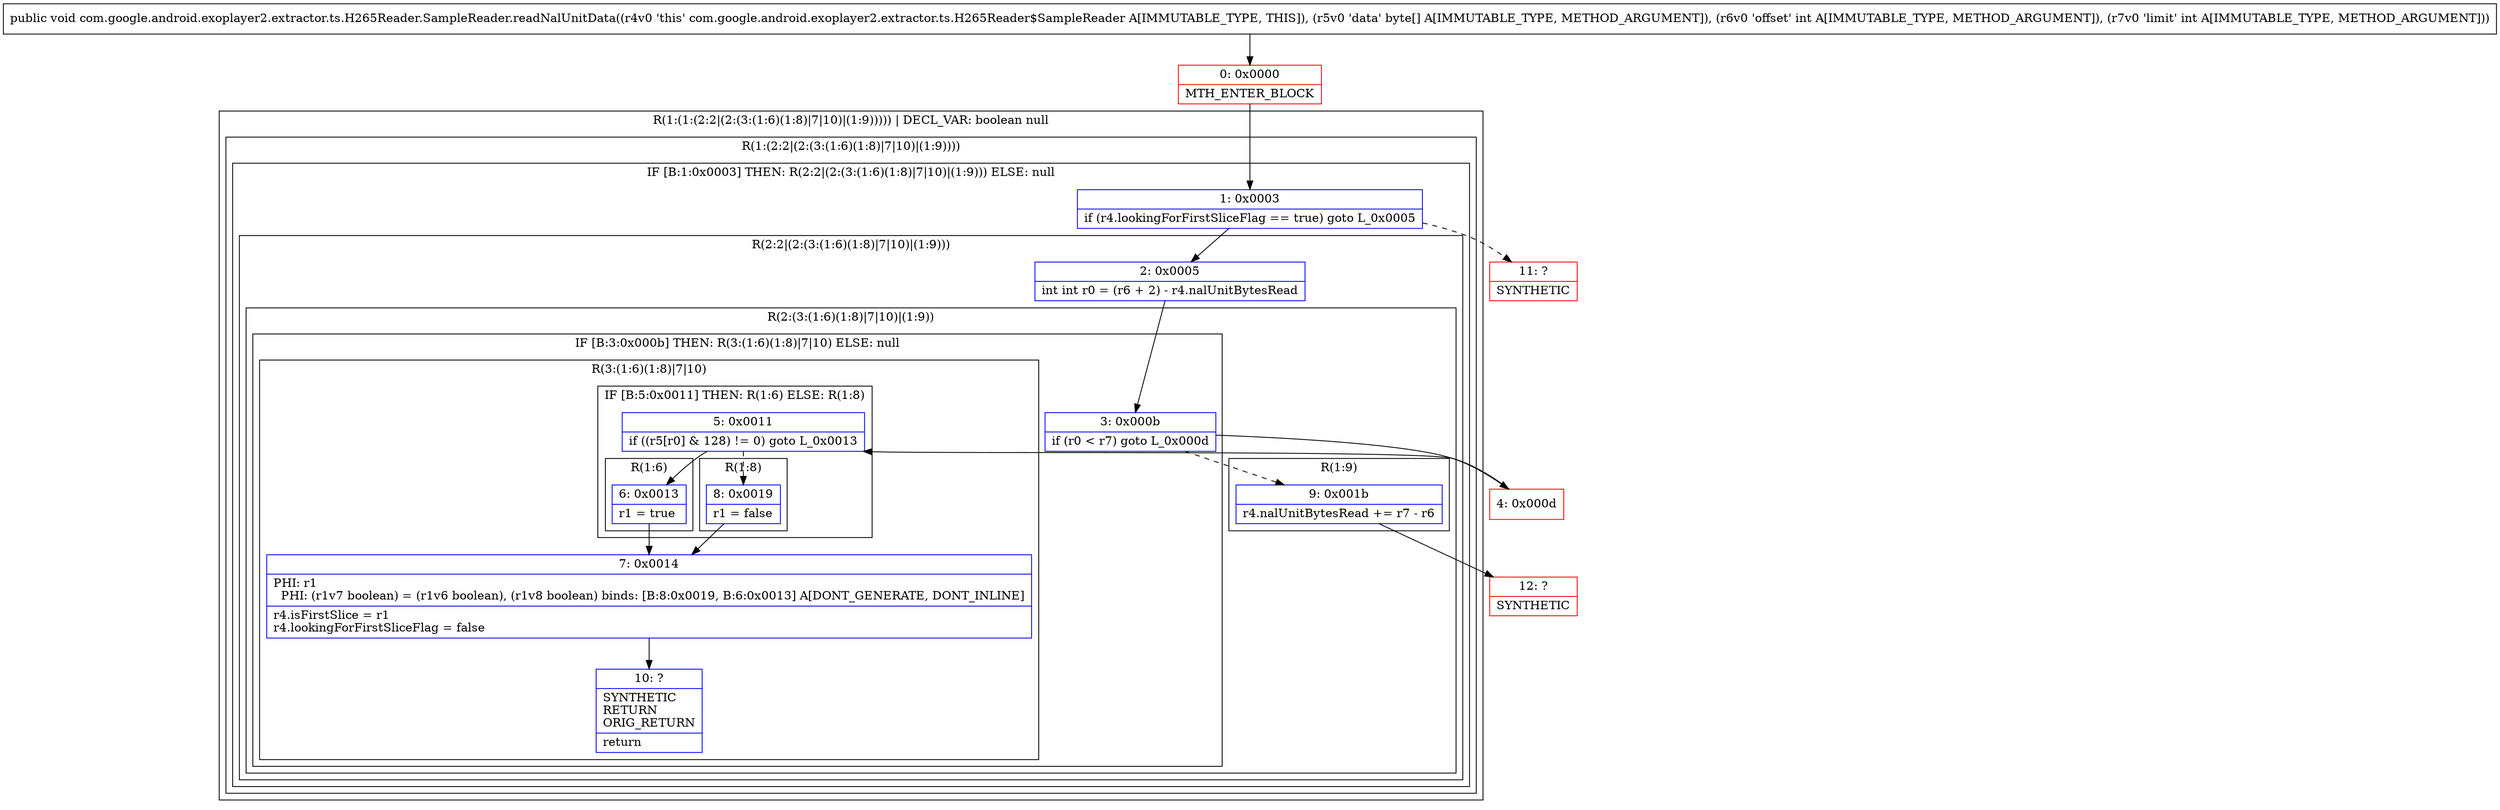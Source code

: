 digraph "CFG forcom.google.android.exoplayer2.extractor.ts.H265Reader.SampleReader.readNalUnitData([BII)V" {
subgraph cluster_Region_1826310914 {
label = "R(1:(1:(2:2|(2:(3:(1:6)(1:8)|7|10)|(1:9))))) | DECL_VAR: boolean null\l";
node [shape=record,color=blue];
subgraph cluster_Region_439223183 {
label = "R(1:(2:2|(2:(3:(1:6)(1:8)|7|10)|(1:9))))";
node [shape=record,color=blue];
subgraph cluster_IfRegion_2130230393 {
label = "IF [B:1:0x0003] THEN: R(2:2|(2:(3:(1:6)(1:8)|7|10)|(1:9))) ELSE: null";
node [shape=record,color=blue];
Node_1 [shape=record,label="{1\:\ 0x0003|if (r4.lookingForFirstSliceFlag == true) goto L_0x0005\l}"];
subgraph cluster_Region_1106520439 {
label = "R(2:2|(2:(3:(1:6)(1:8)|7|10)|(1:9)))";
node [shape=record,color=blue];
Node_2 [shape=record,label="{2\:\ 0x0005|int int r0 = (r6 + 2) \- r4.nalUnitBytesRead\l}"];
subgraph cluster_Region_444010567 {
label = "R(2:(3:(1:6)(1:8)|7|10)|(1:9))";
node [shape=record,color=blue];
subgraph cluster_IfRegion_1816118675 {
label = "IF [B:3:0x000b] THEN: R(3:(1:6)(1:8)|7|10) ELSE: null";
node [shape=record,color=blue];
Node_3 [shape=record,label="{3\:\ 0x000b|if (r0 \< r7) goto L_0x000d\l}"];
subgraph cluster_Region_742574928 {
label = "R(3:(1:6)(1:8)|7|10)";
node [shape=record,color=blue];
subgraph cluster_IfRegion_267228908 {
label = "IF [B:5:0x0011] THEN: R(1:6) ELSE: R(1:8)";
node [shape=record,color=blue];
Node_5 [shape=record,label="{5\:\ 0x0011|if ((r5[r0] & 128) != 0) goto L_0x0013\l}"];
subgraph cluster_Region_569482613 {
label = "R(1:6)";
node [shape=record,color=blue];
Node_6 [shape=record,label="{6\:\ 0x0013|r1 = true\l}"];
}
subgraph cluster_Region_1101966246 {
label = "R(1:8)";
node [shape=record,color=blue];
Node_8 [shape=record,label="{8\:\ 0x0019|r1 = false\l}"];
}
}
Node_7 [shape=record,label="{7\:\ 0x0014|PHI: r1 \l  PHI: (r1v7 boolean) = (r1v6 boolean), (r1v8 boolean) binds: [B:8:0x0019, B:6:0x0013] A[DONT_GENERATE, DONT_INLINE]\l|r4.isFirstSlice = r1\lr4.lookingForFirstSliceFlag = false\l}"];
Node_10 [shape=record,label="{10\:\ ?|SYNTHETIC\lRETURN\lORIG_RETURN\l|return\l}"];
}
}
subgraph cluster_Region_1184536364 {
label = "R(1:9)";
node [shape=record,color=blue];
Node_9 [shape=record,label="{9\:\ 0x001b|r4.nalUnitBytesRead += r7 \- r6\l}"];
}
}
}
}
}
}
Node_0 [shape=record,color=red,label="{0\:\ 0x0000|MTH_ENTER_BLOCK\l}"];
Node_4 [shape=record,color=red,label="{4\:\ 0x000d}"];
Node_11 [shape=record,color=red,label="{11\:\ ?|SYNTHETIC\l}"];
Node_12 [shape=record,color=red,label="{12\:\ ?|SYNTHETIC\l}"];
MethodNode[shape=record,label="{public void com.google.android.exoplayer2.extractor.ts.H265Reader.SampleReader.readNalUnitData((r4v0 'this' com.google.android.exoplayer2.extractor.ts.H265Reader$SampleReader A[IMMUTABLE_TYPE, THIS]), (r5v0 'data' byte[] A[IMMUTABLE_TYPE, METHOD_ARGUMENT]), (r6v0 'offset' int A[IMMUTABLE_TYPE, METHOD_ARGUMENT]), (r7v0 'limit' int A[IMMUTABLE_TYPE, METHOD_ARGUMENT])) }"];
MethodNode -> Node_0;
Node_1 -> Node_2;
Node_1 -> Node_11[style=dashed];
Node_2 -> Node_3;
Node_3 -> Node_4;
Node_3 -> Node_9[style=dashed];
Node_5 -> Node_6;
Node_5 -> Node_8[style=dashed];
Node_6 -> Node_7;
Node_8 -> Node_7;
Node_7 -> Node_10;
Node_9 -> Node_12;
Node_0 -> Node_1;
Node_4 -> Node_5;
}

